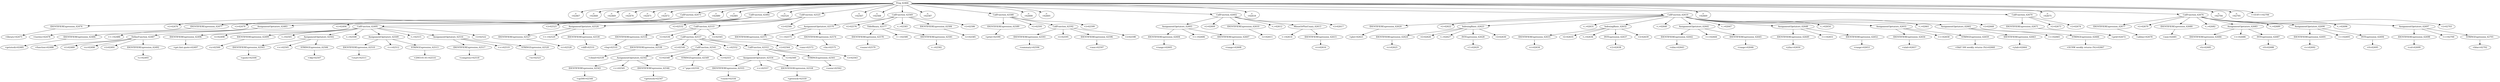 digraph {

"Prog_62466"->"<
>62467";
"Prog_62466"->"<
>62468";
"Prog_62466"->"<
>62469";
"Prog_62466"->"<
>62470";
"Prog_62466"->"<
>62471";
"Prog_62466"->"<
>62472";
"Prog_62466"->"CallFunction_62473";
"CallFunction_62473"->"IDENTIFIERExpression_62474";
"IDENTIFIERExpression_62474"->"<library>62475";
"CallFunction_62473"->"<(>62476";
"CallFunction_62473"->"IDENTIFIERExpression_62477";
"IDENTIFIERExpression_62477"->"<tseries>62478";
"CallFunction_62473"->"<)>62479";
"Prog_62466"->"<
>62480";
"Prog_62466"->"<
>62481";
"Prog_62466"->"CallFunction_62482";
"CallFunction_62482"->"AssignmentOpetators_62483";
"AssignmentOpetators_62483"->"IDENTIFIERExpression_62484";
"IDENTIFIERExpression_62484"->"<getstock>62485";
"AssignmentOpetators_62483"->"<<->62486";
"AssignmentOpetators_62483"->"DefineFunction_62487";
"DefineFunction_62487"->"<function>62488";
"DefineFunction_62487"->"<(>62489";
"DefineFunction_62487"->"<x>62490";
"DefineFunction_62487"->"<)>62491";
"DefineFunction_62487"->"IDENTIFIERExpression_62492";
"IDENTIFIERExpression_62492"->"<c>62493";
"CallFunction_62482"->"<(>62494";
"CallFunction_62482"->"CallFunction_62495";
"CallFunction_62495"->"IDENTIFIERExpression_62496";
"IDENTIFIERExpression_62496"->"<get.hist.quote>62497";
"CallFunction_62495"->"<(>62498";
"CallFunction_62495"->"IDENTIFIERExpression_62499";
"IDENTIFIERExpression_62499"->"<x>62500";
"CallFunction_62495"->"<,>62501";
"CallFunction_62495"->"AssignmentOpetators_62502";
"AssignmentOpetators_62502"->"IDENTIFIERExpression_62503";
"IDENTIFIERExpression_62503"->"<quote>62504";
"AssignmentOpetators_62502"->"<=>62505";
"AssignmentOpetators_62502"->"STRINGExpression_62506";
"STRINGExpression_62506"->"<Adj>62507";
"CallFunction_62495"->"<,>62508";
"CallFunction_62495"->"AssignmentOpetators_62509";
"AssignmentOpetators_62509"->"IDENTIFIERExpression_62510";
"IDENTIFIERExpression_62510"->"<start>62511";
"AssignmentOpetators_62509"->"<=>62512";
"AssignmentOpetators_62509"->"STRINGExpression_62513";
"STRINGExpression_62513"->"<2003-01-01>62514";
"CallFunction_62495"->"<,>62515";
"CallFunction_62495"->"AssignmentOpetators_62516";
"AssignmentOpetators_62516"->"IDENTIFIERExpression_62517";
"IDENTIFIERExpression_62517"->"<compress>62518";
"AssignmentOpetators_62516"->"<=>62519";
"AssignmentOpetators_62516"->"STRINGExpression_62520";
"STRINGExpression_62520"->"<w>62521";
"CallFunction_62495"->"<)>62522";
"CallFunction_62482"->"<)>62523";
"Prog_62466"->"<
>62524";
"Prog_62466"->"CallFunction_62525";
"CallFunction_62525"->"AssignmentOpetators_62526";
"AssignmentOpetators_62526"->"IDENTIFIERExpression_62527";
"IDENTIFIERExpression_62527"->"<r>62528";
"AssignmentOpetators_62526"->"<<->62529";
"AssignmentOpetators_62526"->"IDENTIFIERExpression_62530";
"IDENTIFIERExpression_62530"->"<diff>62531";
"CallFunction_62525"->"<(>62532";
"CallFunction_62525"->"CallFunction_62533";
"CallFunction_62533"->"IDENTIFIERExpression_62534";
"IDENTIFIERExpression_62534"->"<log>62535";
"CallFunction_62533"->"<(>62536";
"CallFunction_62533"->"CallFunction_62537";
"CallFunction_62537"->"IDENTIFIERExpression_62538";
"IDENTIFIERExpression_62538"->"<cbind>62539";
"CallFunction_62537"->"<(>62540";
"CallFunction_62537"->"CallFunction_62541";
"CallFunction_62541"->"AssignmentOpetators_62542";
"AssignmentOpetators_62542"->"IDENTIFIERExpression_62543";
"IDENTIFIERExpression_62543"->"<sp500>62544";
"AssignmentOpetators_62542"->"<=>62545";
"AssignmentOpetators_62542"->"IDENTIFIERExpression_62546";
"IDENTIFIERExpression_62546"->"<getstock>62547";
"CallFunction_62541"->"<(>62548";
"CallFunction_62541"->"STRINGExpression_62549";
"STRINGExpression_62549"->"<^gspc>62550";
"CallFunction_62541"->"<)>62551";
"CallFunction_62537"->"<,>62552";
"CallFunction_62537"->"CallFunction_62553";
"CallFunction_62553"->"AssignmentOpetators_62554";
"AssignmentOpetators_62554"->"IDENTIFIERExpression_62555";
"IDENTIFIERExpression_62555"->"<sunw>62556";
"AssignmentOpetators_62554"->"<=>62557";
"AssignmentOpetators_62554"->"IDENTIFIERExpression_62558";
"IDENTIFIERExpression_62558"->"<getstock>62559";
"CallFunction_62553"->"<(>62560";
"CallFunction_62553"->"STRINGExpression_62561";
"STRINGExpression_62561"->"<sunw>62562";
"CallFunction_62553"->"<)>62563";
"CallFunction_62537"->"<)>62564";
"CallFunction_62533"->"<)>62565";
"CallFunction_62525"->"<)>62566";
"Prog_62466"->"<
>62567";
"Prog_62466"->"<
>62568";
"Prog_62466"->"CallFunction_62569";
"CallFunction_62569"->"AssignmentOpetators_62570";
"AssignmentOpetators_62570"->"IDENTIFIERExpression_62571";
"IDENTIFIERExpression_62571"->"<mm>62572";
"AssignmentOpetators_62570"->"<<->62573";
"AssignmentOpetators_62570"->"IDENTIFIERExpression_62574";
"IDENTIFIERExpression_62574"->"<lm>62575";
"CallFunction_62569"->"<(>62576";
"CallFunction_62569"->"TildeBinary_62577";
"TildeBinary_62577"->"IDENTIFIERExpression_62578";
"IDENTIFIERExpression_62578"->"<sunw>62579";
"TildeBinary_62577"->"<~>62580";
"TildeBinary_62577"->"IDENTIFIERExpression_62581";
"IDENTIFIERExpression_62581"->"<.>62582";
"CallFunction_62569"->"<,>62583";
"CallFunction_62569"->"IDENTIFIERExpression_62584";
"IDENTIFIERExpression_62584"->"<r>62585";
"CallFunction_62569"->"<)>62586";
"Prog_62466"->"<
>62587";
"Prog_62466"->"CallFunction_62588";
"CallFunction_62588"->"IDENTIFIERExpression_62589";
"IDENTIFIERExpression_62589"->"<print>62590";
"CallFunction_62588"->"<(>62591";
"CallFunction_62588"->"CallFunction_62592";
"CallFunction_62592"->"IDENTIFIERExpression_62593";
"IDENTIFIERExpression_62593"->"<summary>62594";
"CallFunction_62592"->"<(>62595";
"CallFunction_62592"->"IDENTIFIERExpression_62596";
"IDENTIFIERExpression_62596"->"<mm>62597";
"CallFunction_62592"->"<)>62598";
"CallFunction_62588"->"<)>62599";
"Prog_62466"->"<
>62600";
"Prog_62466"->"<
>62601";
"Prog_62466"->"CallFunction_62602";
"CallFunction_62602"->"AssignmentOpetators_62603";
"AssignmentOpetators_62603"->"IDENTIFIERExpression_62604";
"IDENTIFIERExpression_62604"->"<range>62605";
"AssignmentOpetators_62603"->"<<->62606";
"AssignmentOpetators_62603"->"IDENTIFIERExpression_62607";
"IDENTIFIERExpression_62607"->"<range>62608";
"CallFunction_62602"->"<(>62609";
"CallFunction_62602"->"IDENTIFIERExpression_62610";
"IDENTIFIERExpression_62610"->"<r>62611";
"CallFunction_62602"->"<,>62612";
"CallFunction_62602"->"MinusOrPlusUnary_62613";
"MinusOrPlusUnary_62613"->"<->62614";
"MinusOrPlusUnary_62613"->"IDENTIFIERExpression_62615";
"IDENTIFIERExpression_62615"->"<r>62616";
"CallFunction_62602"->"<)>62617";
"Prog_62466"->"<
>62618";
"Prog_62466"->"CallFunction_62619";
"CallFunction_62619"->"IDENTIFIERExpression_62620";
"IDENTIFIERExpression_62620"->"<plot>62621";
"CallFunction_62619"->"<(>62622";
"CallFunction_62619"->"IndexingBasic_62623";
"IndexingBasic_62623"->"IDENTIFIERExpression_62624";
"IDENTIFIERExpression_62624"->"<r>62625";
"IndexingBasic_62623"->"<[>62626";
"IndexingBasic_62623"->"<,>62627";
"IndexingBasic_62623"->"INTExpression_62628";
"INTExpression_62628"->"<1>62629";
"IndexingBasic_62623"->"<]>62630";
"CallFunction_62619"->"<,>62631";
"CallFunction_62619"->"IndexingBasic_62632";
"IndexingBasic_62632"->"IDENTIFIERExpression_62633";
"IDENTIFIERExpression_62633"->"<r>62634";
"IndexingBasic_62632"->"<[>62635";
"IndexingBasic_62632"->"<,>62636";
"IndexingBasic_62632"->"INTExpression_62637";
"INTExpression_62637"->"<2>62638";
"IndexingBasic_62632"->"<]>62639";
"CallFunction_62619"->"<,>62640";
"CallFunction_62619"->"AssignmentOpetators_62641";
"AssignmentOpetators_62641"->"IDENTIFIERExpression_62642";
"IDENTIFIERExpression_62642"->"<xlim>62643";
"AssignmentOpetators_62641"->"<=>62644";
"AssignmentOpetators_62641"->"IDENTIFIERExpression_62645";
"IDENTIFIERExpression_62645"->"<range>62646";
"CallFunction_62619"->"<,>62647";
"CallFunction_62619"->"AssignmentOpetators_62648";
"AssignmentOpetators_62648"->"IDENTIFIERExpression_62649";
"IDENTIFIERExpression_62649"->"<ylim>62650";
"AssignmentOpetators_62648"->"<=>62651";
"AssignmentOpetators_62648"->"IDENTIFIERExpression_62652";
"IDENTIFIERExpression_62652"->"<range>62653";
"CallFunction_62619"->"<,>62654";
"CallFunction_62619"->"AssignmentOpetators_62655";
"AssignmentOpetators_62655"->"IDENTIFIERExpression_62656";
"IDENTIFIERExpression_62656"->"<xlab>62657";
"AssignmentOpetators_62655"->"<=>62658";
"AssignmentOpetators_62655"->"STRINGExpression_62659";
"STRINGExpression_62659"->"<S&P 500 weekly returns (%)>62660";
"CallFunction_62619"->"<,>62661";
"CallFunction_62619"->"AssignmentOpetators_62662";
"AssignmentOpetators_62662"->"IDENTIFIERExpression_62663";
"IDENTIFIERExpression_62663"->"<ylab>62664";
"AssignmentOpetators_62662"->"<=>62665";
"AssignmentOpetators_62662"->"STRINGExpression_62666";
"STRINGExpression_62666"->"<SUNW weekly returns (%)>62667";
"CallFunction_62619"->"<)>62668";
"Prog_62466"->"<
>62669";
"Prog_62466"->"CallFunction_62670";
"CallFunction_62670"->"IDENTIFIERExpression_62671";
"IDENTIFIERExpression_62671"->"<grid>62672";
"CallFunction_62670"->"<(>62673";
"CallFunction_62670"->"<)>62674";
"Prog_62466"->"<
>62675";
"Prog_62466"->"CallFunction_62676";
"CallFunction_62676"->"IDENTIFIERExpression_62677";
"IDENTIFIERExpression_62677"->"<abline>62678";
"CallFunction_62676"->"<(>62679";
"CallFunction_62676"->"IDENTIFIERExpression_62680";
"IDENTIFIERExpression_62680"->"<mm>62681";
"CallFunction_62676"->"<,>62682";
"CallFunction_62676"->"AssignmentOpetators_62683";
"AssignmentOpetators_62683"->"IDENTIFIERExpression_62684";
"IDENTIFIERExpression_62684"->"<h>62685";
"AssignmentOpetators_62683"->"<=>62686";
"AssignmentOpetators_62683"->"INTExpression_62687";
"INTExpression_62687"->"<0>62688";
"CallFunction_62676"->"<,>62689";
"CallFunction_62676"->"AssignmentOpetators_62690";
"AssignmentOpetators_62690"->"IDENTIFIERExpression_62691";
"IDENTIFIERExpression_62691"->"<v>62692";
"AssignmentOpetators_62690"->"<=>62693";
"AssignmentOpetators_62690"->"INTExpression_62694";
"INTExpression_62694"->"<0>62695";
"CallFunction_62676"->"<,>62696";
"CallFunction_62676"->"AssignmentOpetators_62697";
"AssignmentOpetators_62697"->"IDENTIFIERExpression_62698";
"IDENTIFIERExpression_62698"->"<col>62699";
"AssignmentOpetators_62697"->"<=>62700";
"AssignmentOpetators_62697"->"STRINGExpression_62701";
"STRINGExpression_62701"->"<blue>62702";
"CallFunction_62676"->"<)>62703";
"Prog_62466"->"<
>62704";
"Prog_62466"->"<
>62705";
"Prog_62466"->"<<EOF>>62706";
}
